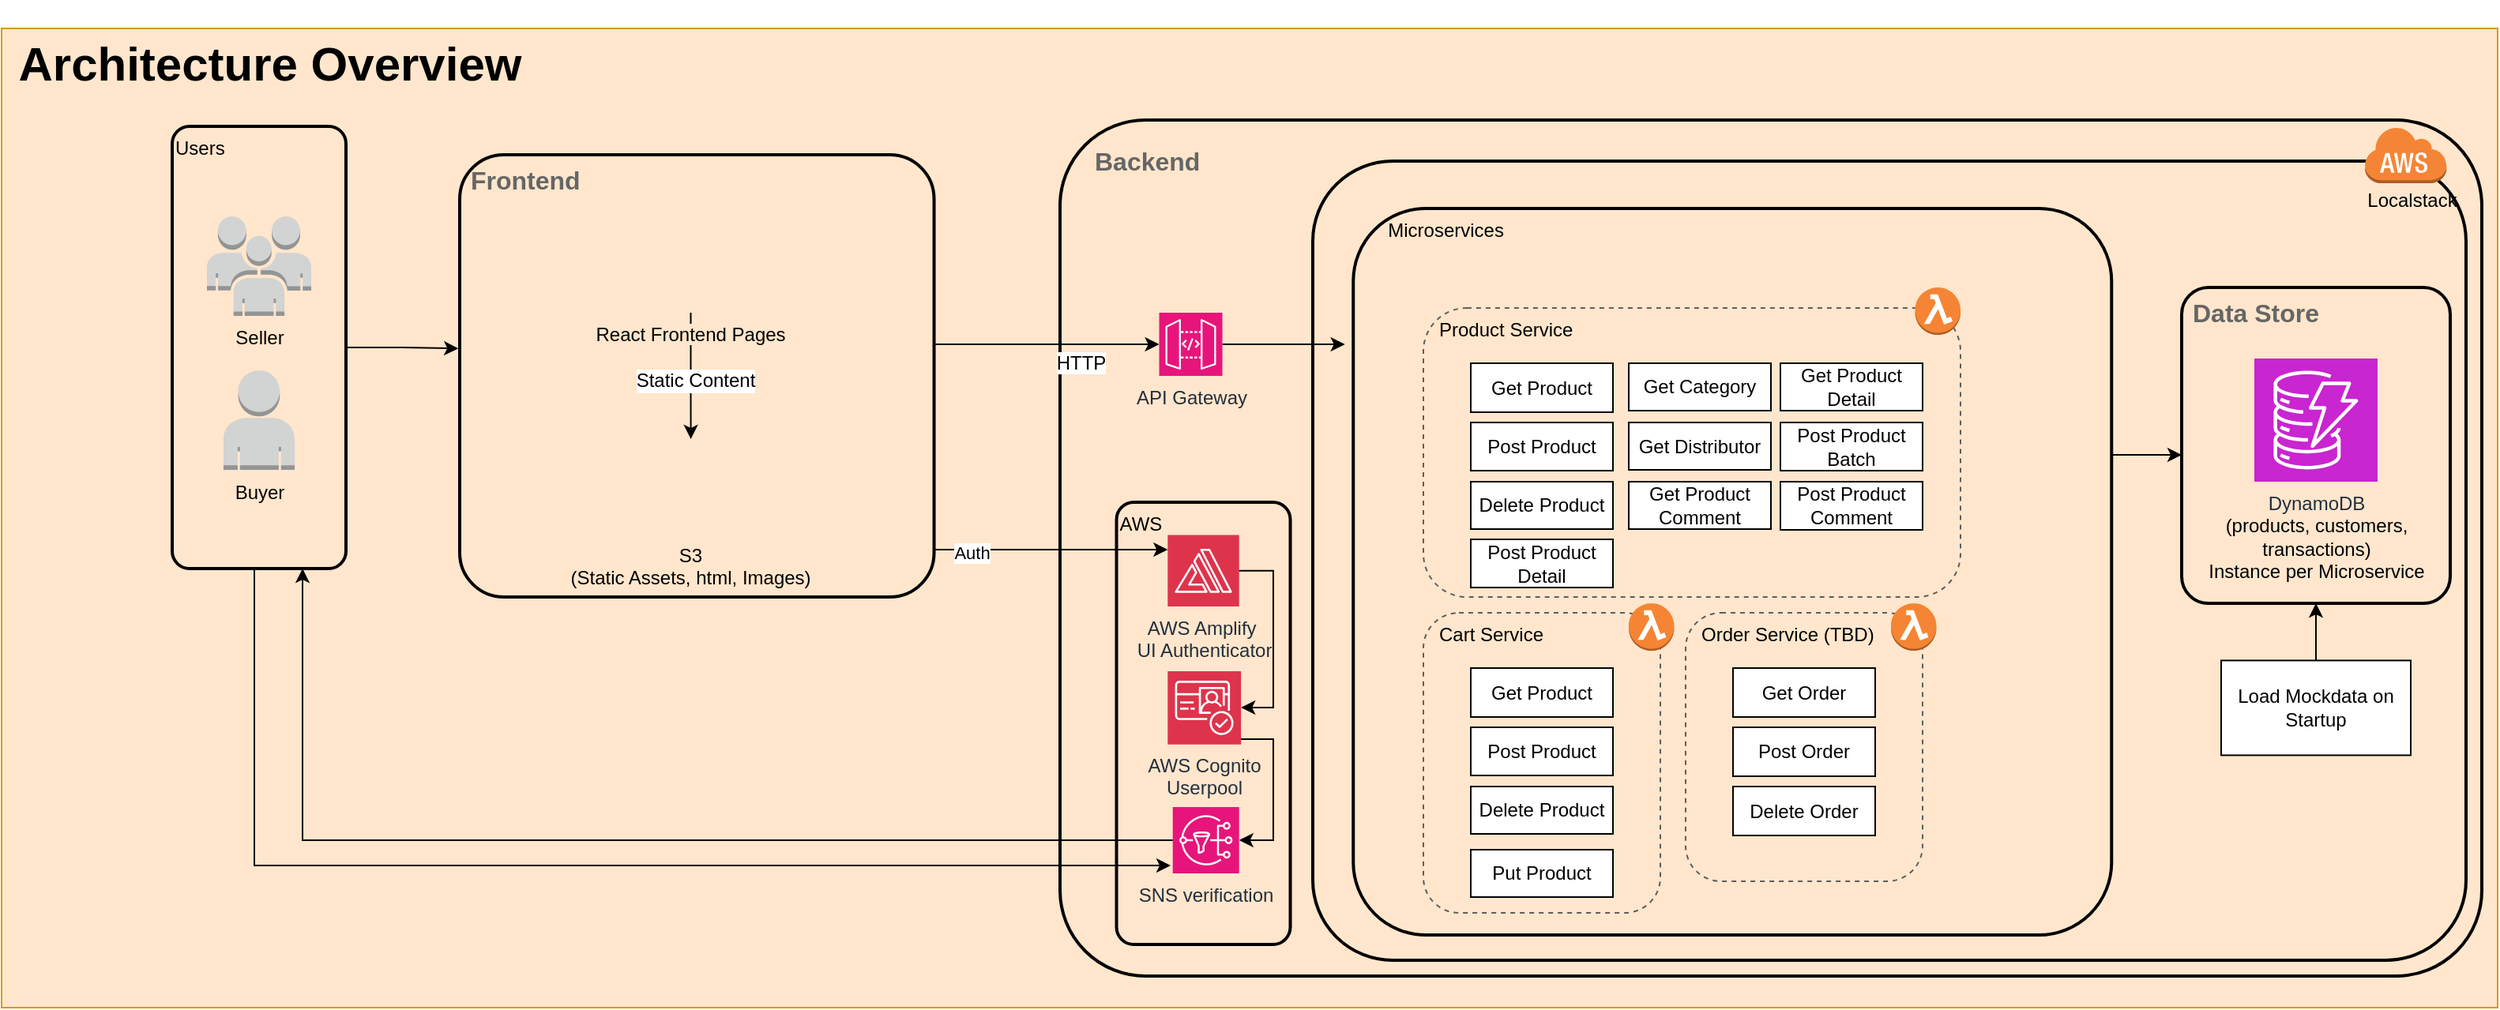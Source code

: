 <mxfile version="24.2.0" type="github" pages="3">
  <diagram name="Architecture Overview" id="H0WjSN8u0w2IexakOVe9">
    <mxGraphModel dx="1733" dy="949" grid="1" gridSize="10" guides="1" tooltips="1" connect="1" arrows="1" fold="1" page="1" pageScale="1" pageWidth="827" pageHeight="1169" math="0" shadow="0">
      <root>
        <mxCell id="0" />
        <mxCell id="1" parent="0" />
        <mxCell id="PIIRv9eCLGQA87d_PgNQ-48" value="" style="rounded=0;whiteSpace=wrap;html=1;align=left;verticalAlign=middle;fontFamily=Helvetica;fontSize=12;fillColor=#ffe6cc;strokeColor=#d79b00;labelBackgroundColor=#ffe6cc;movable=1;resizable=1;rotatable=1;deletable=1;editable=1;locked=0;connectable=1;" parent="1" vertex="1">
          <mxGeometry x="10" y="300" width="1580" height="620" as="geometry" />
        </mxCell>
        <mxCell id="CP4FYi2aOfL6vlJ2FLCF-29" value="Backend" style="rounded=1;arcSize=10;dashed=0;fillColor=none;gradientColor=none;strokeWidth=2;align=left;verticalAlign=top;fontFamily=Helvetica;fontSize=16;fontColor=#666666;fontStyle=1;spacingLeft=20;spacingTop=10;" parent="1" vertex="1">
          <mxGeometry x="680" y="358" width="900" height="542" as="geometry" />
        </mxCell>
        <mxCell id="z9MHHe7EICh6K6NeDYxP-3" value="AWS" style="rounded=1;arcSize=10;dashed=0;fillColor=none;gradientColor=none;strokeWidth=2;align=left;verticalAlign=top;fontFamily=Helvetica;fontSize=12;fontColor=default;" parent="1" vertex="1">
          <mxGeometry x="715.76" y="600" width="110" height="280" as="geometry" />
        </mxCell>
        <mxCell id="z9MHHe7EICh6K6NeDYxP-1" value="" style="rounded=1;arcSize=10;dashed=0;fillColor=none;gradientColor=none;strokeWidth=2;align=left;verticalAlign=top;fontFamily=Helvetica;fontSize=12;fontColor=default;" parent="1" vertex="1">
          <mxGeometry x="840" y="384" width="730" height="506" as="geometry" />
        </mxCell>
        <mxCell id="CP4FYi2aOfL6vlJ2FLCF-31" value="Microservices" style="rounded=1;arcSize=10;dashed=0;fillColor=none;gradientColor=none;strokeWidth=2;align=left;verticalAlign=top;fontFamily=Helvetica;fontSize=12;fontColor=default;spacingLeft=20;" parent="1" vertex="1">
          <mxGeometry x="865.63" y="414" width="480" height="460" as="geometry" />
        </mxCell>
        <mxCell id="z9MHHe7EICh6K6NeDYxP-4" style="edgeStyle=orthogonalEdgeStyle;rounded=0;orthogonalLoop=1;jettySize=auto;html=1;exitX=1;exitY=0.75;exitDx=0;exitDy=0;" parent="1" source="CP4FYi2aOfL6vlJ2FLCF-43" target="CP4FYi2aOfL6vlJ2FLCF-96" edge="1">
          <mxGeometry relative="1" as="geometry">
            <Array as="points">
              <mxPoint x="600" y="630" />
            </Array>
            <mxPoint x="738" y="628" as="targetPoint" />
          </mxGeometry>
        </mxCell>
        <mxCell id="z9MHHe7EICh6K6NeDYxP-6" value="Auth" style="edgeLabel;html=1;align=center;verticalAlign=middle;resizable=0;points=[];" parent="z9MHHe7EICh6K6NeDYxP-4" vertex="1" connectable="0">
          <mxGeometry x="-0.326" y="-2" relative="1" as="geometry">
            <mxPoint as="offset" />
          </mxGeometry>
        </mxCell>
        <mxCell id="CP4FYi2aOfL6vlJ2FLCF-43" value="Frontend" style="rounded=1;arcSize=10;dashed=0;fillColor=none;gradientColor=none;strokeWidth=2;align=left;verticalAlign=top;fontFamily=Helvetica;fontSize=16;fontColor=#666666;fontStyle=1;labelBackgroundColor=none;labelBorderColor=none;spacingLeft=5;" parent="1" vertex="1">
          <mxGeometry x="300" y="380" width="300.27" height="280" as="geometry" />
        </mxCell>
        <mxCell id="CP4FYi2aOfL6vlJ2FLCF-90" value="Data Store" style="rounded=1;arcSize=10;dashed=0;fillColor=none;gradientColor=none;strokeWidth=2;align=left;verticalAlign=top;fontFamily=Helvetica;fontSize=16;fontColor=#666666;fontStyle=1;labelBackgroundColor=none;labelBorderColor=none;spacingLeft=5;" parent="1" vertex="1">
          <mxGeometry x="1390" y="464" width="170" height="200" as="geometry" />
        </mxCell>
        <mxCell id="PIIRv9eCLGQA87d_PgNQ-9" style="edgeStyle=orthogonalEdgeStyle;rounded=0;orthogonalLoop=1;jettySize=auto;html=1;fontFamily=Helvetica;fontSize=12;fontColor=default;" parent="1" source="CP4FYi2aOfL6vlJ2FLCF-31" target="CP4FYi2aOfL6vlJ2FLCF-90" edge="1">
          <mxGeometry relative="1" as="geometry">
            <Array as="points">
              <mxPoint x="1370" y="570" />
              <mxPoint x="1370" y="570" />
            </Array>
          </mxGeometry>
        </mxCell>
        <mxCell id="CP4FYi2aOfL6vlJ2FLCF-41" style="edgeStyle=orthogonalEdgeStyle;rounded=0;orthogonalLoop=1;jettySize=auto;html=1;fontFamily=Helvetica;fontSize=12;fontColor=default;" parent="1" source="CP4FYi2aOfL6vlJ2FLCF-16" target="CP4FYi2aOfL6vlJ2FLCF-17" edge="1">
          <mxGeometry relative="1" as="geometry" />
        </mxCell>
        <mxCell id="CP4FYi2aOfL6vlJ2FLCF-42" value="Static Content" style="edgeLabel;html=1;align=center;verticalAlign=middle;resizable=0;points=[];fontFamily=Helvetica;fontSize=12;fontColor=default;fillColor=none;gradientColor=none;" parent="CP4FYi2aOfL6vlJ2FLCF-41" vertex="1" connectable="0">
          <mxGeometry x="0.071" y="2" relative="1" as="geometry">
            <mxPoint as="offset" />
          </mxGeometry>
        </mxCell>
        <mxCell id="CP4FYi2aOfL6vlJ2FLCF-16" value="React Frontend Pages" style="shape=image;verticalLabelPosition=bottom;labelBackgroundColor=#ffe6cc;verticalAlign=top;aspect=fixed;imageAspect=0;image=https://upload.wikimedia.org/wikipedia/commons/thumb/a/a7/React-icon.svg/2300px-React-icon.svg.png;" parent="1" vertex="1">
          <mxGeometry x="406" y="410" width="80.54" height="70" as="geometry" />
        </mxCell>
        <mxCell id="CP4FYi2aOfL6vlJ2FLCF-17" value="S3&#xa;(Static Assets, html, Images)" style="shape=image;verticalLabelPosition=bottom;labelBackgroundColor=#ffe6cc;verticalAlign=top;aspect=fixed;imageAspect=0;image=https://cdn.worldvectorlogo.com/logos/amazon-s3-simple-storage-service.svg;" parent="1" vertex="1">
          <mxGeometry x="416.27" y="560" width="60" height="60" as="geometry" />
        </mxCell>
        <mxCell id="CP4FYi2aOfL6vlJ2FLCF-27" value="Buyer" style="outlineConnect=0;dashed=0;verticalLabelPosition=bottom;verticalAlign=top;align=center;html=1;shape=mxgraph.aws3.user;fillColor=#D2D3D3;gradientColor=none;fontFamily=Helvetica;fontSize=12;fontColor=default;" parent="1" vertex="1">
          <mxGeometry x="150.5" y="516.5" width="45" height="63" as="geometry" />
        </mxCell>
        <mxCell id="CP4FYi2aOfL6vlJ2FLCF-28" value="Seller" style="outlineConnect=0;dashed=0;verticalLabelPosition=bottom;verticalAlign=top;align=center;html=1;shape=mxgraph.aws3.users;fillColor=#D2D3D3;gradientColor=none;fontFamily=Helvetica;fontSize=12;fontColor=default;" parent="1" vertex="1">
          <mxGeometry x="140" y="419" width="66" height="63" as="geometry" />
        </mxCell>
        <mxCell id="CP4FYi2aOfL6vlJ2FLCF-34" value="&lt;div&gt;SNS verification&lt;/div&gt;" style="sketch=0;points=[[0,0,0],[0.25,0,0],[0.5,0,0],[0.75,0,0],[1,0,0],[0,1,0],[0.25,1,0],[0.5,1,0],[0.75,1,0],[1,1,0],[0,0.25,0],[0,0.5,0],[0,0.75,0],[1,0.25,0],[1,0.5,0],[1,0.75,0]];outlineConnect=0;fontColor=#232F3E;fillColor=#E7157B;strokeColor=#ffffff;dashed=0;verticalLabelPosition=bottom;verticalAlign=top;align=center;html=1;fontSize=12;fontStyle=0;aspect=fixed;shape=mxgraph.aws4.resourceIcon;resIcon=mxgraph.aws4.sns;fontFamily=Helvetica;" parent="1" vertex="1">
          <mxGeometry x="751.36" y="793" width="42" height="42" as="geometry" />
        </mxCell>
        <mxCell id="CP4FYi2aOfL6vlJ2FLCF-49" style="edgeStyle=orthogonalEdgeStyle;rounded=0;orthogonalLoop=1;jettySize=auto;html=1;fontFamily=Helvetica;fontSize=12;fontColor=default;entryX=0;entryY=0.5;entryDx=0;entryDy=0;entryPerimeter=0;" parent="1" source="CP4FYi2aOfL6vlJ2FLCF-43" target="CP4FYi2aOfL6vlJ2FLCF-92" edge="1">
          <mxGeometry relative="1" as="geometry">
            <mxPoint x="567.38" y="565" as="targetPoint" />
            <Array as="points">
              <mxPoint x="743" y="500" />
            </Array>
          </mxGeometry>
        </mxCell>
        <mxCell id="CP4FYi2aOfL6vlJ2FLCF-50" value="HTTP" style="edgeLabel;html=1;align=center;verticalAlign=top;resizable=0;points=[];fontFamily=Helvetica;fontSize=12;fontColor=default;fillColor=none;gradientColor=none;" parent="CP4FYi2aOfL6vlJ2FLCF-49" vertex="1" connectable="0">
          <mxGeometry x="0.293" y="2" relative="1" as="geometry">
            <mxPoint as="offset" />
          </mxGeometry>
        </mxCell>
        <mxCell id="CP4FYi2aOfL6vlJ2FLCF-61" style="edgeStyle=orthogonalEdgeStyle;rounded=0;orthogonalLoop=1;jettySize=auto;html=1;fontFamily=Helvetica;fontSize=12;fontColor=default;entryX=-0.011;entryY=0.187;entryDx=0;entryDy=0;entryPerimeter=0;" parent="1" source="CP4FYi2aOfL6vlJ2FLCF-92" target="CP4FYi2aOfL6vlJ2FLCF-31" edge="1">
          <mxGeometry relative="1" as="geometry">
            <mxPoint x="855.63" y="559" as="sourcePoint" />
            <mxPoint x="865.63" y="559" as="targetPoint" />
          </mxGeometry>
        </mxCell>
        <mxCell id="CP4FYi2aOfL6vlJ2FLCF-92" value="API Gateway" style="sketch=0;points=[[0,0,0],[0.25,0,0],[0.5,0,0],[0.75,0,0],[1,0,0],[0,1,0],[0.25,1,0],[0.5,1,0],[0.75,1,0],[1,1,0],[0,0.25,0],[0,0.5,0],[0,0.75,0],[1,0.25,0],[1,0.5,0],[1,0.75,0]];outlineConnect=0;fontColor=#232F3E;fillColor=#E7157B;strokeColor=#ffffff;dashed=0;verticalLabelPosition=bottom;verticalAlign=top;align=center;html=1;fontSize=12;fontStyle=0;aspect=fixed;shape=mxgraph.aws4.resourceIcon;resIcon=mxgraph.aws4.api_gateway;fontFamily=Helvetica;" parent="1" vertex="1">
          <mxGeometry x="742.76" y="480" width="40" height="40" as="geometry" />
        </mxCell>
        <mxCell id="PIIRv9eCLGQA87d_PgNQ-15" value="DynamoDB&lt;br style=&quot;border-color: var(--border-color); color: rgb(0, 0, 0);&quot;&gt;&lt;span style=&quot;color: rgb(0, 0, 0);&quot;&gt;(products, customers,&lt;/span&gt;&lt;br style=&quot;border-color: var(--border-color); color: rgb(0, 0, 0);&quot;&gt;&lt;span style=&quot;color: rgb(0, 0, 0);&quot;&gt;transactions)&lt;/span&gt;&lt;div&gt;&lt;span style=&quot;color: rgb(0, 0, 0);&quot;&gt;Instance per Microservice&lt;/span&gt;&lt;/div&gt;" style="sketch=0;points=[[0,0,0],[0.25,0,0],[0.5,0,0],[0.75,0,0],[1,0,0],[0,1,0],[0.25,1,0],[0.5,1,0],[0.75,1,0],[1,1,0],[0,0.25,0],[0,0.5,0],[0,0.75,0],[1,0.25,0],[1,0.5,0],[1,0.75,0]];outlineConnect=0;fontColor=#232F3E;fillColor=#C925D1;strokeColor=#ffffff;dashed=0;verticalLabelPosition=bottom;verticalAlign=top;align=center;html=1;fontSize=12;fontStyle=0;aspect=fixed;shape=mxgraph.aws4.resourceIcon;resIcon=mxgraph.aws4.dynamodb;fontFamily=Helvetica;" parent="1" vertex="1">
          <mxGeometry x="1436" y="509" width="78" height="78" as="geometry" />
        </mxCell>
        <mxCell id="PIIRv9eCLGQA87d_PgNQ-49" value="&lt;font size=&quot;1&quot; style=&quot;&quot;&gt;&lt;b style=&quot;font-size: 30px;&quot;&gt;Architecture Overview&lt;/b&gt;&lt;/font&gt;" style="text;html=1;align=center;verticalAlign=middle;whiteSpace=wrap;rounded=0;fontFamily=Helvetica;fontSize=12;fontColor=default;" parent="1" vertex="1">
          <mxGeometry x="10" y="282" width="340" height="80" as="geometry" />
        </mxCell>
        <mxCell id="36xQVcrOsJEa792103js-2" style="edgeStyle=orthogonalEdgeStyle;rounded=0;orthogonalLoop=1;jettySize=auto;html=1;entryX=-0.003;entryY=0.438;entryDx=0;entryDy=0;entryPerimeter=0;exitX=1;exitY=0.5;exitDx=0;exitDy=0;" parent="1" source="iM47y16x09_4lo22RBM1-7" target="CP4FYi2aOfL6vlJ2FLCF-43" edge="1">
          <mxGeometry relative="1" as="geometry" />
        </mxCell>
        <mxCell id="GQJE-OWLtPPY22i62exL-8" value="" style="group" parent="1" vertex="1" connectable="0">
          <mxGeometry x="1505.63" y="362" width="60" height="62" as="geometry" />
        </mxCell>
        <mxCell id="CP4FYi2aOfL6vlJ2FLCF-32" value="" style="dashed=0;html=1;shape=mxgraph.aws3.cloud;fillColor=#F58536;gradientColor=none;dashed=0;align=left;verticalAlign=middle;fontFamily=Helvetica;fontSize=12;fontColor=default;" parent="GQJE-OWLtPPY22i62exL-8" vertex="1">
          <mxGeometry width="52" height="36" as="geometry" />
        </mxCell>
        <mxCell id="CP4FYi2aOfL6vlJ2FLCF-86" value="Localstack" style="text;html=1;align=center;verticalAlign=middle;whiteSpace=wrap;rounded=0;fontFamily=Helvetica;fontSize=12;fontColor=default;" parent="GQJE-OWLtPPY22i62exL-8" vertex="1">
          <mxGeometry y="32" width="60" height="30" as="geometry" />
        </mxCell>
        <mxCell id="CP4FYi2aOfL6vlJ2FLCF-96" value="AWS Amplify&amp;nbsp;&lt;div&gt;UI Authenticator&lt;/div&gt;" style="sketch=0;points=[[0,0,0],[0.25,0,0],[0.5,0,0],[0.75,0,0],[1,0,0],[0,1,0],[0.25,1,0],[0.5,1,0],[0.75,1,0],[1,1,0],[0,0.25,0],[0,0.5,0],[0,0.75,0],[1,0.25,0],[1,0.5,0],[1,0.75,0]];outlineConnect=0;fontColor=#232F3E;fillColor=#DD344C;strokeColor=#ffffff;dashed=0;verticalLabelPosition=bottom;verticalAlign=top;align=center;html=1;fontSize=12;fontStyle=0;aspect=fixed;shape=mxgraph.aws4.resourceIcon;resIcon=mxgraph.aws4.amplify;fontFamily=Helvetica;" parent="1" vertex="1">
          <mxGeometry x="748.16" y="620.8" width="45.2" height="45.2" as="geometry" />
        </mxCell>
        <mxCell id="CP4FYi2aOfL6vlJ2FLCF-94" value="AWS Cognito&lt;div&gt;Userpool&lt;/div&gt;" style="sketch=0;points=[[0,0,0],[0.25,0,0],[0.5,0,0],[0.75,0,0],[1,0,0],[0,1,0],[0.25,1,0],[0.5,1,0],[0.75,1,0],[1,1,0],[0,0.25,0],[0,0.5,0],[0,0.75,0],[1,0.25,0],[1,0.5,0],[1,0.75,0]];outlineConnect=0;fontColor=#232F3E;fillColor=#DD344C;strokeColor=#ffffff;dashed=0;verticalLabelPosition=bottom;verticalAlign=top;align=center;html=1;fontSize=12;fontStyle=0;aspect=fixed;shape=mxgraph.aws4.resourceIcon;resIcon=mxgraph.aws4.cognito;fontFamily=Helvetica;" parent="1" vertex="1">
          <mxGeometry x="748.16" y="707" width="46.4" height="46.4" as="geometry" />
        </mxCell>
        <mxCell id="z9MHHe7EICh6K6NeDYxP-7" style="edgeStyle=orthogonalEdgeStyle;rounded=0;orthogonalLoop=1;jettySize=auto;html=1;entryX=1;entryY=0.5;entryDx=0;entryDy=0;entryPerimeter=0;exitX=1;exitY=0.5;exitDx=0;exitDy=0;exitPerimeter=0;" parent="1" source="CP4FYi2aOfL6vlJ2FLCF-96" target="CP4FYi2aOfL6vlJ2FLCF-94" edge="1">
          <mxGeometry relative="1" as="geometry">
            <Array as="points">
              <mxPoint x="815" y="643" />
              <mxPoint x="815" y="730" />
              <mxPoint x="795" y="730" />
            </Array>
          </mxGeometry>
        </mxCell>
        <mxCell id="iM47y16x09_4lo22RBM1-4" style="edgeStyle=orthogonalEdgeStyle;rounded=0;orthogonalLoop=1;jettySize=auto;html=1;entryX=1;entryY=0.5;entryDx=0;entryDy=0;entryPerimeter=0;" edge="1" parent="1" source="CP4FYi2aOfL6vlJ2FLCF-94" target="CP4FYi2aOfL6vlJ2FLCF-34">
          <mxGeometry relative="1" as="geometry">
            <Array as="points">
              <mxPoint x="815" y="750" />
              <mxPoint x="815" y="814" />
            </Array>
          </mxGeometry>
        </mxCell>
        <mxCell id="iM47y16x09_4lo22RBM1-5" style="edgeStyle=orthogonalEdgeStyle;rounded=0;orthogonalLoop=1;jettySize=auto;html=1;entryX=0.75;entryY=1;entryDx=0;entryDy=0;" edge="1" parent="1" source="CP4FYi2aOfL6vlJ2FLCF-34" target="iM47y16x09_4lo22RBM1-7">
          <mxGeometry relative="1" as="geometry">
            <mxPoint x="240" y="560" as="targetPoint" />
            <Array as="points">
              <mxPoint x="201" y="814" />
            </Array>
          </mxGeometry>
        </mxCell>
        <mxCell id="iM47y16x09_4lo22RBM1-6" style="edgeStyle=orthogonalEdgeStyle;rounded=0;orthogonalLoop=1;jettySize=auto;html=1;exitX=0.5;exitY=1;exitDx=0;exitDy=0;" edge="1" parent="1" source="iM47y16x09_4lo22RBM1-7">
          <mxGeometry relative="1" as="geometry">
            <mxPoint x="750" y="830" as="targetPoint" />
            <Array as="points">
              <mxPoint x="170" y="642" />
              <mxPoint x="170" y="830" />
            </Array>
          </mxGeometry>
        </mxCell>
        <mxCell id="iM47y16x09_4lo22RBM1-7" value="Users" style="rounded=1;arcSize=10;dashed=0;fillColor=none;gradientColor=none;strokeWidth=2;align=left;verticalAlign=top;fontFamily=Helvetica;fontSize=12;fontColor=default;" vertex="1" parent="1">
          <mxGeometry x="118" y="362" width="110" height="280" as="geometry" />
        </mxCell>
        <mxCell id="VhN34SZRZwhra8gQvhZY-6" style="edgeStyle=orthogonalEdgeStyle;rounded=0;orthogonalLoop=1;jettySize=auto;html=1;entryX=0.5;entryY=1;entryDx=0;entryDy=0;" edge="1" parent="1" source="VhN34SZRZwhra8gQvhZY-5" target="CP4FYi2aOfL6vlJ2FLCF-90">
          <mxGeometry relative="1" as="geometry" />
        </mxCell>
        <mxCell id="VhN34SZRZwhra8gQvhZY-5" value="Load Mockdata on Startup" style="rounded=0;whiteSpace=wrap;html=1;" vertex="1" parent="1">
          <mxGeometry x="1415" y="700.2" width="120" height="60" as="geometry" />
        </mxCell>
        <mxCell id="VhN34SZRZwhra8gQvhZY-8" value="&lt;span style=&quot;text-wrap: nowrap;&quot;&gt;Product Service&lt;/span&gt;" style="rounded=1;whiteSpace=wrap;html=1;align=left;verticalAlign=top;fontFamily=Helvetica;fontSize=12;fontColor=default;fillColor=none;gradientColor=none;dashed=1;strokeColor=#5e5e5e;spacingLeft=8;" vertex="1" parent="1">
          <mxGeometry x="910" y="477" width="340" height="183" as="geometry" />
        </mxCell>
        <mxCell id="VhN34SZRZwhra8gQvhZY-3" value="" style="outlineConnect=0;dashed=0;verticalLabelPosition=middle;verticalAlign=middle;align=left;html=1;shape=mxgraph.aws3.lambda_function;fillColor=#F58534;gradientColor=none;fontFamily=Helvetica;fontSize=12;fontColor=default;aspect=fixed;labelPosition=right;" vertex="1" parent="1">
          <mxGeometry x="1221.25" y="464" width="28.75" height="30" as="geometry" />
        </mxCell>
        <mxCell id="MkC6V0lKTlH8oQcmFAt--2" value="Get Product" style="rounded=0;whiteSpace=wrap;html=1;" vertex="1" parent="1">
          <mxGeometry x="940" y="512" width="90" height="31" as="geometry" />
        </mxCell>
        <mxCell id="MkC6V0lKTlH8oQcmFAt--3" value="Post Product" style="rounded=0;whiteSpace=wrap;html=1;" vertex="1" parent="1">
          <mxGeometry x="940" y="549.5" width="90" height="30.5" as="geometry" />
        </mxCell>
        <mxCell id="MkC6V0lKTlH8oQcmFAt--4" value="Delete Product" style="rounded=0;whiteSpace=wrap;html=1;" vertex="1" parent="1">
          <mxGeometry x="940" y="587" width="90" height="30" as="geometry" />
        </mxCell>
        <mxCell id="MkC6V0lKTlH8oQcmFAt--5" value="Get Category" style="rounded=0;whiteSpace=wrap;html=1;" vertex="1" parent="1">
          <mxGeometry x="1040" y="512" width="90" height="30" as="geometry" />
        </mxCell>
        <mxCell id="MkC6V0lKTlH8oQcmFAt--6" value="Get Distributor" style="rounded=0;whiteSpace=wrap;html=1;" vertex="1" parent="1">
          <mxGeometry x="1040" y="549.5" width="90" height="30" as="geometry" />
        </mxCell>
        <mxCell id="MkC6V0lKTlH8oQcmFAt--7" value="Get Product Comment" style="rounded=0;whiteSpace=wrap;html=1;fontSize=12;" vertex="1" parent="1">
          <mxGeometry x="1040" y="587" width="90" height="30" as="geometry" />
        </mxCell>
        <mxCell id="MkC6V0lKTlH8oQcmFAt--9" value="Get Product Detail" style="rounded=0;whiteSpace=wrap;html=1;fontSize=12;" vertex="1" parent="1">
          <mxGeometry x="1136" y="512" width="90" height="30" as="geometry" />
        </mxCell>
        <mxCell id="MkC6V0lKTlH8oQcmFAt--10" value="Post Product&lt;div&gt;Batch&lt;/div&gt;" style="rounded=0;whiteSpace=wrap;html=1;" vertex="1" parent="1">
          <mxGeometry x="1136" y="549.5" width="90" height="30.5" as="geometry" />
        </mxCell>
        <mxCell id="MkC6V0lKTlH8oQcmFAt--11" value="Post Product Comment" style="rounded=0;whiteSpace=wrap;html=1;" vertex="1" parent="1">
          <mxGeometry x="1136" y="587" width="90" height="30.5" as="geometry" />
        </mxCell>
        <mxCell id="MkC6V0lKTlH8oQcmFAt--12" value="Post Product Detail" style="rounded=0;whiteSpace=wrap;html=1;" vertex="1" parent="1">
          <mxGeometry x="940" y="623.5" width="90" height="30.5" as="geometry" />
        </mxCell>
        <mxCell id="MkC6V0lKTlH8oQcmFAt--13" value="&lt;span style=&quot;text-wrap: nowrap;&quot;&gt;Cart Service&lt;/span&gt;" style="rounded=1;whiteSpace=wrap;html=1;align=left;verticalAlign=top;fontFamily=Helvetica;fontSize=12;fontColor=default;fillColor=none;gradientColor=none;dashed=1;strokeColor=#5e5e5e;spacingLeft=8;" vertex="1" parent="1">
          <mxGeometry x="910" y="670" width="150" height="190" as="geometry" />
        </mxCell>
        <mxCell id="MkC6V0lKTlH8oQcmFAt--14" value="Get Product" style="rounded=0;whiteSpace=wrap;html=1;" vertex="1" parent="1">
          <mxGeometry x="940" y="705" width="90" height="31" as="geometry" />
        </mxCell>
        <mxCell id="MkC6V0lKTlH8oQcmFAt--15" value="Post Product" style="rounded=0;whiteSpace=wrap;html=1;" vertex="1" parent="1">
          <mxGeometry x="940" y="742.5" width="90" height="30.5" as="geometry" />
        </mxCell>
        <mxCell id="MkC6V0lKTlH8oQcmFAt--16" value="Delete Product" style="rounded=0;whiteSpace=wrap;html=1;" vertex="1" parent="1">
          <mxGeometry x="940" y="780" width="90" height="30" as="geometry" />
        </mxCell>
        <mxCell id="CP4FYi2aOfL6vlJ2FLCF-76" value="" style="outlineConnect=0;dashed=0;verticalLabelPosition=middle;verticalAlign=middle;align=left;html=1;shape=mxgraph.aws3.lambda_function;fillColor=#F58534;gradientColor=none;fontFamily=Helvetica;fontSize=12;fontColor=default;aspect=fixed;labelPosition=right;" parent="1" vertex="1">
          <mxGeometry x="1040" y="664" width="28.75" height="30" as="geometry" />
        </mxCell>
        <mxCell id="MkC6V0lKTlH8oQcmFAt--17" value="Put Product" style="rounded=0;whiteSpace=wrap;html=1;" vertex="1" parent="1">
          <mxGeometry x="940" y="820" width="90" height="30" as="geometry" />
        </mxCell>
        <mxCell id="iBPYp409PYg92SyamlXE-1" value="&lt;span style=&quot;text-wrap: nowrap;&quot;&gt;Order Service (TBD)&lt;/span&gt;" style="rounded=1;whiteSpace=wrap;html=1;align=left;verticalAlign=top;fontFamily=Helvetica;fontSize=12;fontColor=default;fillColor=none;gradientColor=none;dashed=1;strokeColor=#5e5e5e;spacingLeft=8;" vertex="1" parent="1">
          <mxGeometry x="1076" y="670" width="150" height="170" as="geometry" />
        </mxCell>
        <mxCell id="iBPYp409PYg92SyamlXE-2" value="Get Order" style="rounded=0;whiteSpace=wrap;html=1;" vertex="1" parent="1">
          <mxGeometry x="1106" y="705" width="90" height="31" as="geometry" />
        </mxCell>
        <mxCell id="iBPYp409PYg92SyamlXE-4" value="Post&lt;span style=&quot;color: rgba(0, 0, 0, 0); font-family: monospace; font-size: 0px; text-align: start; text-wrap: nowrap;&quot;&gt;%3CmxGraphModel%3E%3Croot%3E%3CmxCell%20id%3D%220%22%2F%3E%3CmxCell%20id%3D%221%22%20parent%3D%220%22%2F%3E%3CmxCell%20id%3D%222%22%20value%3D%22Get%20Order%22%20style%3D%22rounded%3D0%3BwhiteSpace%3Dwrap%3Bhtml%3D1%3B%22%20vertex%3D%221%22%20parent%3D%221%22%3E%3CmxGeometry%20x%3D%221106%22%20y%3D%22705%22%20width%3D%2290%22%20height%3D%2231%22%20as%3D%22geometry%22%2F%3E%3C%2FmxCell%3E%3C%2Froot%3E%3C%2FmxGraphModel%3E&lt;/span&gt;&amp;nbsp;Order" style="rounded=0;whiteSpace=wrap;html=1;" vertex="1" parent="1">
          <mxGeometry x="1106" y="742.5" width="90" height="31" as="geometry" />
        </mxCell>
        <mxCell id="iBPYp409PYg92SyamlXE-6" value="Delete Order" style="rounded=0;whiteSpace=wrap;html=1;" vertex="1" parent="1">
          <mxGeometry x="1106" y="780" width="90" height="31" as="geometry" />
        </mxCell>
        <mxCell id="iBPYp409PYg92SyamlXE-7" value="" style="outlineConnect=0;dashed=0;verticalLabelPosition=middle;verticalAlign=middle;align=left;html=1;shape=mxgraph.aws3.lambda_function;fillColor=#F58534;gradientColor=none;fontFamily=Helvetica;fontSize=12;fontColor=default;aspect=fixed;labelPosition=right;" vertex="1" parent="1">
          <mxGeometry x="1206" y="664" width="28.75" height="30" as="geometry" />
        </mxCell>
      </root>
    </mxGraphModel>
  </diagram>
  <diagram id="9giXu1Tf5nbz0yrTLThF" name="Microservices Backlog">
    <mxGraphModel dx="-748" dy="949" grid="1" gridSize="10" guides="1" tooltips="1" connect="1" arrows="1" fold="1" page="1" pageScale="1" pageWidth="827" pageHeight="1169" math="0" shadow="0">
      <root>
        <mxCell id="0" />
        <mxCell id="1" parent="0" />
        <mxCell id="50fMvPp7s6uxtOwtO2bi-1" value="" style="rounded=0;whiteSpace=wrap;html=1;align=left;verticalAlign=middle;fontFamily=Helvetica;fontSize=12;fillColor=#d5e8d4;strokeColor=#82b366;" parent="1" vertex="1">
          <mxGeometry x="2541" y="70" width="1530" height="900" as="geometry" />
        </mxCell>
        <mxCell id="50fMvPp7s6uxtOwtO2bi-6" value="" style="group" parent="1" vertex="1" connectable="0">
          <mxGeometry x="2590" y="90" width="390" height="190" as="geometry" />
        </mxCell>
        <mxCell id="50fMvPp7s6uxtOwtO2bi-7" value="Product Search" style="rounded=1;whiteSpace=wrap;html=1;align=left;verticalAlign=top;fontFamily=Helvetica;fontSize=12;fontColor=default;fillColor=none;gradientColor=none;dashed=1;strokeColor=#5e5e5e;spacingLeft=8;" parent="50fMvPp7s6uxtOwtO2bi-6" vertex="1">
          <mxGeometry width="390" height="190" as="geometry" />
        </mxCell>
        <mxCell id="50fMvPp7s6uxtOwtO2bi-8" value="API Gateway" style="sketch=0;outlineConnect=0;fontColor=#232F3E;gradientColor=none;fillColor=#E7157B;strokeColor=none;dashed=0;verticalLabelPosition=bottom;verticalAlign=top;align=center;html=1;fontSize=12;fontStyle=0;aspect=fixed;pointerEvents=1;shape=mxgraph.aws4.endpoint;fontFamily=Helvetica;" parent="50fMvPp7s6uxtOwtO2bi-6" vertex="1">
          <mxGeometry x="38.75" y="39.5" width="54" height="54" as="geometry" />
        </mxCell>
        <mxCell id="50fMvPp7s6uxtOwtO2bi-9" value="Lambda Function&lt;br&gt;Logic" style="outlineConnect=0;dashed=0;verticalLabelPosition=bottom;verticalAlign=top;align=center;html=1;shape=mxgraph.aws3.lambda_function;fillColor=#F58534;gradientColor=none;fontFamily=Helvetica;fontSize=12;fontColor=default;" parent="50fMvPp7s6uxtOwtO2bi-6" vertex="1">
          <mxGeometry x="167.25" y="39" width="55.5" height="54" as="geometry" />
        </mxCell>
        <mxCell id="50fMvPp7s6uxtOwtO2bi-10" value="&lt;span style=&quot;color: rgb(51, 51, 51); font-family: AmazonEmber, &amp;quot;Helvetica Neue&amp;quot;, Helvetica, Arial, sans-serif; font-size: 10px; font-style: normal; font-variant-ligatures: normal; font-variant-caps: normal; font-weight: 400; letter-spacing: normal; orphans: 2; text-align: left; text-indent: 0px; text-transform: none; widows: 2; word-spacing: 0px; -webkit-text-stroke-width: 0px; text-decoration-thickness: initial; text-decoration-style: initial; text-decoration-color: initial; float: none; display: inline !important;&quot;&gt;API Gateway: allows users to search without authentication&lt;br style=&quot;font-size: 10px;&quot;&gt;Lambda formats the data&lt;br style=&quot;font-size: 10px;&quot;&gt;ES: stores product data, which is updated whenever product-related data changes&lt;br style=&quot;font-size: 10px;&quot;&gt;&lt;/span&gt;" style="text;whiteSpace=wrap;html=1;fontFamily=Helvetica;fontSize=10;fontColor=default;" parent="50fMvPp7s6uxtOwtO2bi-6" vertex="1">
          <mxGeometry x="18.75" y="130" width="340" height="60" as="geometry" />
        </mxCell>
        <mxCell id="50fMvPp7s6uxtOwtO2bi-11" style="edgeStyle=orthogonalEdgeStyle;rounded=0;orthogonalLoop=1;jettySize=auto;html=1;entryX=0;entryY=0.5;entryDx=0;entryDy=0;entryPerimeter=0;fontFamily=Helvetica;fontSize=12;fontColor=default;" parent="50fMvPp7s6uxtOwtO2bi-6" source="50fMvPp7s6uxtOwtO2bi-8" target="50fMvPp7s6uxtOwtO2bi-9" edge="1">
          <mxGeometry relative="1" as="geometry" />
        </mxCell>
        <mxCell id="50fMvPp7s6uxtOwtO2bi-12" value="Elastic Search Service&lt;br&gt;(ES)" style="outlineConnect=0;dashed=0;verticalLabelPosition=bottom;verticalAlign=top;align=center;html=1;shape=mxgraph.aws3.elasticsearch_service;fillColor=#F58534;gradientColor=none;fontFamily=Helvetica;fontSize=12;fontColor=default;aspect=fixed;" parent="50fMvPp7s6uxtOwtO2bi-6" vertex="1">
          <mxGeometry x="288.75" y="32.25" width="48.13" height="57.75" as="geometry" />
        </mxCell>
        <mxCell id="50fMvPp7s6uxtOwtO2bi-13" style="edgeStyle=orthogonalEdgeStyle;rounded=0;orthogonalLoop=1;jettySize=auto;html=1;fontFamily=Helvetica;fontSize=12;fontColor=default;" parent="50fMvPp7s6uxtOwtO2bi-6" source="50fMvPp7s6uxtOwtO2bi-9" target="50fMvPp7s6uxtOwtO2bi-12" edge="1">
          <mxGeometry relative="1" as="geometry">
            <mxPoint x="298.75" y="66.0" as="targetPoint" />
            <Array as="points">
              <mxPoint x="268.75" y="66" />
              <mxPoint x="268.75" y="66" />
            </Array>
          </mxGeometry>
        </mxCell>
        <mxCell id="50fMvPp7s6uxtOwtO2bi-14" value="Shopping Cart" style="rounded=1;whiteSpace=wrap;html=1;align=left;verticalAlign=top;fontFamily=Helvetica;fontSize=12;fontColor=default;fillColor=none;gradientColor=none;dashed=1;strokeColor=#5e5e5e;spacingLeft=8;" parent="1" vertex="1">
          <mxGeometry x="3098" y="615" width="390" height="130" as="geometry" />
        </mxCell>
        <mxCell id="50fMvPp7s6uxtOwtO2bi-15" value="API Gateway" style="sketch=0;outlineConnect=0;fontColor=#232F3E;gradientColor=none;fillColor=#E7157B;strokeColor=none;dashed=0;verticalLabelPosition=bottom;verticalAlign=top;align=center;html=1;fontSize=12;fontStyle=0;aspect=fixed;pointerEvents=1;shape=mxgraph.aws4.endpoint;fontFamily=Helvetica;" parent="1" vertex="1">
          <mxGeometry x="3126.75" y="647.5" width="54" height="54" as="geometry" />
        </mxCell>
        <mxCell id="50fMvPp7s6uxtOwtO2bi-16" style="edgeStyle=orthogonalEdgeStyle;rounded=0;orthogonalLoop=1;jettySize=auto;html=1;fontFamily=Helvetica;fontSize=12;fontColor=default;" parent="1" source="50fMvPp7s6uxtOwtO2bi-17" target="50fMvPp7s6uxtOwtO2bi-19" edge="1">
          <mxGeometry relative="1" as="geometry" />
        </mxCell>
        <mxCell id="50fMvPp7s6uxtOwtO2bi-17" value="Lambda Function&lt;br&gt;Logic" style="outlineConnect=0;dashed=0;verticalLabelPosition=bottom;verticalAlign=top;align=center;html=1;shape=mxgraph.aws3.lambda_function;fillColor=#F58534;gradientColor=none;fontFamily=Helvetica;fontSize=12;fontColor=default;" parent="1" vertex="1">
          <mxGeometry x="3255.25" y="647" width="55.5" height="54" as="geometry" />
        </mxCell>
        <mxCell id="50fMvPp7s6uxtOwtO2bi-18" style="edgeStyle=orthogonalEdgeStyle;rounded=0;orthogonalLoop=1;jettySize=auto;html=1;entryX=0;entryY=0.5;entryDx=0;entryDy=0;entryPerimeter=0;fontFamily=Helvetica;fontSize=12;fontColor=default;" parent="1" source="50fMvPp7s6uxtOwtO2bi-15" target="50fMvPp7s6uxtOwtO2bi-17" edge="1">
          <mxGeometry relative="1" as="geometry" />
        </mxCell>
        <mxCell id="50fMvPp7s6uxtOwtO2bi-19" value="DynamoDB&lt;br&gt;Data Persistence" style="sketch=0;points=[[0,0,0],[0.25,0,0],[0.5,0,0],[0.75,0,0],[1,0,0],[0,1,0],[0.25,1,0],[0.5,1,0],[0.75,1,0],[1,1,0],[0,0.25,0],[0,0.5,0],[0,0.75,0],[1,0.25,0],[1,0.5,0],[1,0.75,0]];outlineConnect=0;fontColor=#232F3E;fillColor=#C925D1;strokeColor=#ffffff;dashed=0;verticalLabelPosition=bottom;verticalAlign=top;align=center;html=1;fontSize=12;fontStyle=0;aspect=fixed;shape=mxgraph.aws4.resourceIcon;resIcon=mxgraph.aws4.dynamodb;fontFamily=Helvetica;" parent="1" vertex="1">
          <mxGeometry x="3378" y="645.35" width="57" height="57" as="geometry" />
        </mxCell>
        <mxCell id="50fMvPp7s6uxtOwtO2bi-21" value="Order Microservices" style="rounded=1;arcSize=10;dashed=0;fillColor=none;gradientColor=none;strokeWidth=2;align=left;verticalAlign=top;fontFamily=Helvetica;fontSize=16;fontColor=#666666;fontStyle=1;labelBackgroundColor=none;labelBorderColor=none;spacingLeft=16;" parent="1" vertex="1">
          <mxGeometry x="2581" y="490" width="450" height="380" as="geometry" />
        </mxCell>
        <mxCell id="50fMvPp7s6uxtOwtO2bi-22" value="Payments" style="rounded=1;whiteSpace=wrap;html=1;align=left;verticalAlign=top;fontFamily=Helvetica;fontSize=12;fontColor=default;fillColor=none;gradientColor=none;dashed=1;strokeColor=#5e5e5e;spacingLeft=8;" parent="1" vertex="1">
          <mxGeometry x="2601" y="530" width="180" height="130" as="geometry" />
        </mxCell>
        <mxCell id="50fMvPp7s6uxtOwtO2bi-23" value="Orders" style="rounded=1;whiteSpace=wrap;html=1;align=left;verticalAlign=top;fontFamily=Helvetica;fontSize=12;fontColor=default;fillColor=none;gradientColor=none;dashed=1;strokeColor=#5e5e5e;spacingLeft=8;" parent="1" vertex="1">
          <mxGeometry x="2631" y="560" width="180" height="130" as="geometry" />
        </mxCell>
        <mxCell id="50fMvPp7s6uxtOwtO2bi-24" value="Returns" style="rounded=1;whiteSpace=wrap;html=1;align=left;verticalAlign=top;fontFamily=Helvetica;fontSize=12;fontColor=default;fillColor=none;gradientColor=none;dashed=1;strokeColor=#5e5e5e;spacingLeft=8;" parent="1" vertex="1">
          <mxGeometry x="2671" y="590" width="180" height="130" as="geometry" />
        </mxCell>
        <mxCell id="50fMvPp7s6uxtOwtO2bi-27" value="advertising, buying, shipping, payments, tracking purchase status, and invoicing, as well as profile creation and management." style="text;whiteSpace=wrap;html=1;" parent="1" vertex="1">
          <mxGeometry x="3180.75" y="765" width="245" height="50" as="geometry" />
        </mxCell>
        <mxCell id="50fMvPp7s6uxtOwtO2bi-31" value="Invoice" style="rounded=1;whiteSpace=wrap;html=1;align=left;verticalAlign=top;fontFamily=Helvetica;fontSize=12;fontColor=default;fillColor=none;gradientColor=none;dashed=1;strokeColor=#5e5e5e;spacingLeft=8;" parent="1" vertex="1">
          <mxGeometry x="2711" y="623" width="180" height="130" as="geometry" />
        </mxCell>
        <mxCell id="50fMvPp7s6uxtOwtO2bi-34" value="Order Status" style="rounded=1;whiteSpace=wrap;html=1;align=left;verticalAlign=top;fontFamily=Helvetica;fontSize=12;fontColor=default;fillColor=none;gradientColor=none;dashed=1;strokeColor=#5e5e5e;spacingLeft=8;" parent="1" vertex="1">
          <mxGeometry x="2761" y="650" width="180" height="130" as="geometry" />
        </mxCell>
        <mxCell id="50fMvPp7s6uxtOwtO2bi-46" value="Questions:&amp;nbsp;&lt;div style=&quot;font-size: 20px;&quot;&gt;Do we mock 3rd Party services like Payment, PIM, CRM&lt;/div&gt;&lt;div style=&quot;font-size: 20px;&quot;&gt;Do we need a seperate Data Store if we handle everything with&lt;/div&gt;&lt;div style=&quot;font-size: 20px;&quot;&gt;DynamoDB in the Microservices, SQS and Event Bus&lt;/div&gt;&lt;div style=&quot;font-size: 20px;&quot;&gt;&lt;br&gt;&lt;/div&gt;&lt;div style=&quot;font-size: 20px;&quot;&gt;Shop Product usage allowed&lt;/div&gt;" style="text;html=1;align=center;verticalAlign=middle;resizable=0;points=[];autosize=1;strokeColor=none;fillColor=none;fontSize=20;" parent="1" vertex="1">
          <mxGeometry x="2570" y="990" width="580" height="160" as="geometry" />
        </mxCell>
        <mxCell id="ITpf4biujsfm9cVgM0wI-1" value="" style="rounded=1;whiteSpace=wrap;html=1;align=left;verticalAlign=top;fontFamily=Helvetica;fontSize=12;fontColor=default;fillColor=none;gradientColor=none;dashed=1;strokeColor=#5e5e5e;spacingLeft=8;" vertex="1" parent="1">
          <mxGeometry x="3298" y="326" width="430" height="190" as="geometry" />
        </mxCell>
        <mxCell id="ITpf4biujsfm9cVgM0wI-2" value="" style="rounded=1;whiteSpace=wrap;html=1;align=left;verticalAlign=top;fontFamily=Helvetica;fontSize=12;fontColor=default;fillColor=none;gradientColor=none;dashed=1;strokeColor=#5e5e5e;spacingLeft=8;" vertex="1" parent="1">
          <mxGeometry x="3298" y="120" width="400" height="190" as="geometry" />
        </mxCell>
        <mxCell id="ITpf4biujsfm9cVgM0wI-3" value="Shop Profilemgmt" style="outlineConnect=0;dashed=0;verticalLabelPosition=middle;verticalAlign=middle;align=left;html=1;shape=mxgraph.aws3.lambda_function;fillColor=#F58534;gradientColor=none;fontFamily=Helvetica;fontSize=12;fontColor=default;aspect=fixed;labelPosition=right;" vertex="1" parent="1">
          <mxGeometry x="3323.32" y="160" width="28.75" height="30" as="geometry" />
        </mxCell>
        <mxCell id="ITpf4biujsfm9cVgM0wI-4" value="Order Management" style="outlineConnect=0;dashed=0;verticalLabelPosition=middle;verticalAlign=middle;align=left;html=1;shape=mxgraph.aws3.lambda_function;fillColor=#F58534;gradientColor=none;fontFamily=Helvetica;fontSize=12;fontColor=default;aspect=fixed;labelPosition=right;" vertex="1" parent="1">
          <mxGeometry x="3323.32" y="200" width="28.75" height="30" as="geometry" />
        </mxCell>
        <mxCell id="ITpf4biujsfm9cVgM0wI-5" value="Invoice" style="outlineConnect=0;dashed=0;verticalLabelPosition=middle;verticalAlign=middle;align=left;html=1;shape=mxgraph.aws3.lambda_function;fillColor=#F58534;gradientColor=none;fontFamily=Helvetica;fontSize=12;fontColor=default;aspect=fixed;labelPosition=right;" vertex="1" parent="1">
          <mxGeometry x="3473" y="200" width="28.75" height="30" as="geometry" />
        </mxCell>
        <mxCell id="ITpf4biujsfm9cVgM0wI-6" value="Analytics" style="outlineConnect=0;dashed=0;verticalLabelPosition=middle;verticalAlign=middle;align=left;html=1;shape=mxgraph.aws3.lambda_function;fillColor=#F58534;gradientColor=none;fontFamily=Helvetica;fontSize=12;fontColor=default;aspect=fixed;labelPosition=right;" vertex="1" parent="1">
          <mxGeometry x="3473" y="255" width="28.75" height="30" as="geometry" />
        </mxCell>
        <mxCell id="ITpf4biujsfm9cVgM0wI-7" value="Product Management" style="outlineConnect=0;dashed=0;verticalLabelPosition=middle;verticalAlign=middle;align=left;html=1;shape=mxgraph.aws3.lambda_function;fillColor=#F58534;gradientColor=none;fontFamily=Helvetica;fontSize=12;fontColor=default;aspect=fixed;labelPosition=right;" vertex="1" parent="1">
          <mxGeometry x="3471.75" y="160" width="28.75" height="30" as="geometry" />
        </mxCell>
        <mxCell id="ITpf4biujsfm9cVgM0wI-8" value="Blog Posts" style="outlineConnect=0;dashed=0;verticalLabelPosition=middle;verticalAlign=middle;align=left;html=1;shape=mxgraph.aws3.lambda_function;fillColor=#F58534;gradientColor=none;fontFamily=Helvetica;fontSize=12;fontColor=default;aspect=fixed;labelPosition=right;" vertex="1" parent="1">
          <mxGeometry x="3323.32" y="255" width="28.75" height="30" as="geometry" />
        </mxCell>
        <mxCell id="ITpf4biujsfm9cVgM0wI-9" value="Buyer Accountmgmt" style="outlineConnect=0;dashed=0;verticalLabelPosition=middle;verticalAlign=middle;align=left;html=1;shape=mxgraph.aws3.lambda_function;fillColor=#F58534;gradientColor=none;fontFamily=Helvetica;fontSize=12;fontColor=default;aspect=fixed;labelPosition=right;" vertex="1" parent="1">
          <mxGeometry x="3308" y="356" width="28.75" height="30" as="geometry" />
        </mxCell>
        <mxCell id="ITpf4biujsfm9cVgM0wI-10" value="Buy Products" style="outlineConnect=0;dashed=0;verticalLabelPosition=middle;verticalAlign=middle;align=left;html=1;shape=mxgraph.aws3.lambda_function;fillColor=#F58534;gradientColor=none;fontFamily=Helvetica;fontSize=12;fontColor=default;aspect=fixed;labelPosition=right;" vertex="1" parent="1">
          <mxGeometry x="3308" y="396" width="28.75" height="30" as="geometry" />
        </mxCell>
        <mxCell id="ITpf4biujsfm9cVgM0wI-11" value="Product Search" style="outlineConnect=0;dashed=0;verticalLabelPosition=middle;verticalAlign=middle;align=left;html=1;shape=mxgraph.aws3.lambda_function;fillColor=#F58534;gradientColor=none;fontFamily=Helvetica;fontSize=12;fontColor=default;aspect=fixed;labelPosition=right;" vertex="1" parent="1">
          <mxGeometry x="3308" y="436" width="28.75" height="30" as="geometry" />
        </mxCell>
        <mxCell id="ITpf4biujsfm9cVgM0wI-12" value="Place Order" style="outlineConnect=0;dashed=0;verticalLabelPosition=middle;verticalAlign=middle;align=left;html=1;shape=mxgraph.aws3.lambda_function;fillColor=#F58534;gradientColor=none;fontFamily=Helvetica;fontSize=12;fontColor=default;aspect=fixed;labelPosition=right;" vertex="1" parent="1">
          <mxGeometry x="3459.25" y="396" width="28.75" height="30" as="geometry" />
        </mxCell>
        <mxCell id="ITpf4biujsfm9cVgM0wI-13" value="Purchase History" style="outlineConnect=0;dashed=0;verticalLabelPosition=middle;verticalAlign=middle;align=left;html=1;shape=mxgraph.aws3.lambda_function;fillColor=#F58534;gradientColor=none;fontFamily=Helvetica;fontSize=12;fontColor=default;aspect=fixed;labelPosition=right;" vertex="1" parent="1">
          <mxGeometry x="3308" y="476" width="28.75" height="30" as="geometry" />
        </mxCell>
        <mxCell id="ITpf4biujsfm9cVgM0wI-14" value="Post Review" style="outlineConnect=0;dashed=0;verticalLabelPosition=middle;verticalAlign=middle;align=left;html=1;shape=mxgraph.aws3.lambda_function;fillColor=#F58534;gradientColor=none;fontFamily=Helvetica;fontSize=12;fontColor=default;aspect=fixed;labelPosition=right;" vertex="1" parent="1">
          <mxGeometry x="3608.37" y="396" width="28.75" height="30" as="geometry" />
        </mxCell>
        <mxCell id="ITpf4biujsfm9cVgM0wI-15" value="Live Feed" style="outlineConnect=0;dashed=0;verticalLabelPosition=middle;verticalAlign=middle;align=left;html=1;shape=mxgraph.aws3.lambda_function;fillColor=#F58534;gradientColor=none;fontFamily=Helvetica;fontSize=12;fontColor=default;aspect=fixed;labelPosition=right;" vertex="1" parent="1">
          <mxGeometry x="3608.37" y="436" width="28.75" height="30" as="geometry" />
        </mxCell>
        <mxCell id="ITpf4biujsfm9cVgM0wI-16" value="Order Management" style="outlineConnect=0;dashed=0;verticalLabelPosition=middle;verticalAlign=middle;align=left;html=1;shape=mxgraph.aws3.lambda_function;fillColor=#F58534;gradientColor=none;fontFamily=Helvetica;fontSize=12;fontColor=default;aspect=fixed;labelPosition=right;" vertex="1" parent="1">
          <mxGeometry x="3459.25" y="436" width="28.75" height="30" as="geometry" />
        </mxCell>
        <mxCell id="ITpf4biujsfm9cVgM0wI-17" value="Contact Seller" style="outlineConnect=0;dashed=0;verticalLabelPosition=middle;verticalAlign=middle;align=left;html=1;shape=mxgraph.aws3.lambda_function;fillColor=#F58534;gradientColor=none;fontFamily=Helvetica;fontSize=12;fontColor=default;aspect=fixed;labelPosition=right;" vertex="1" parent="1">
          <mxGeometry x="3608.37" y="356" width="28.75" height="30" as="geometry" />
        </mxCell>
        <mxCell id="ITpf4biujsfm9cVgM0wI-18" value="Payment" style="outlineConnect=0;dashed=0;verticalLabelPosition=middle;verticalAlign=middle;align=left;html=1;shape=mxgraph.aws3.lambda_function;fillColor=#F58534;gradientColor=none;fontFamily=Helvetica;fontSize=12;fontColor=default;aspect=fixed;labelPosition=right;" vertex="1" parent="1">
          <mxGeometry x="3459.25" y="476" width="28.75" height="30" as="geometry" />
        </mxCell>
      </root>
    </mxGraphModel>
  </diagram>
  <diagram id="FHB_CfAasrzkycr79rKF" name="Information">
    <mxGraphModel dx="2213" dy="759" grid="1" gridSize="10" guides="1" tooltips="1" connect="1" arrows="1" fold="1" page="1" pageScale="1" pageWidth="827" pageHeight="1169" math="0" shadow="0">
      <root>
        <mxCell id="0" />
        <mxCell id="1" parent="0" />
        <mxCell id="rB1RiB14KSVDcnu5J91H-1" value="&lt;br&gt;RDS&lt;br&gt;DynamoDB&lt;br&gt;Step Functions&lt;br&gt;API Gateway&lt;br&gt;SQS&lt;br&gt;SNS&lt;br&gt;ECS&lt;br&gt;EC2" style="rounded=0;whiteSpace=wrap;html=1;" parent="1" vertex="1">
          <mxGeometry x="-760" y="399.5" width="120" height="180" as="geometry" />
        </mxCell>
        <mxCell id="rB1RiB14KSVDcnu5J91H-2" value="Lambda&#xa;Trigger Functions based on Events" style="swimlane;startSize=40;" parent="1" vertex="1">
          <mxGeometry x="-760" y="145" width="400" height="230" as="geometry" />
        </mxCell>
        <mxCell id="rB1RiB14KSVDcnu5J91H-3" value="File processing: Use Amazon Simple Storage Service (Amazon S3) &#xa;to trigger Lambda data processing in real time after an upload." style="text;align=left;verticalAlign=middle;resizable=1;points=[];autosize=1;strokeColor=none;fillColor=none;html=1;overflow=fill;whiteSpace=wrap;" parent="rB1RiB14KSVDcnu5J91H-2" vertex="1">
          <mxGeometry x="20" y="50" width="380" height="40" as="geometry" />
        </mxCell>
        <mxCell id="rB1RiB14KSVDcnu5J91H-4" value="Stream processing: Use Lambda and Amazon Kinesis to process real-time streaming data for application activity tracking, transaction order processing, clickstream analysis, data cleansing, log filtering, indexing, social media analysis, Internet of Things (IoT) device data telemetry, and metering.&lt;br&gt;&lt;br&gt;Web applications: Combine Lambda with other AWS services to build powerful web applications that automatically scale up and down and run in a highly available configuration across multiple data centers." style="text;align=left;verticalAlign=middle;resizable=1;points=[];autosize=1;strokeColor=none;fillColor=none;html=1;overflow=fill;whiteSpace=wrap;" parent="rB1RiB14KSVDcnu5J91H-2" vertex="1">
          <mxGeometry x="20" y="90" width="370" height="140" as="geometry" />
        </mxCell>
        <mxCell id="rB1RiB14KSVDcnu5J91H-5" value="S3&#xa;Amazon Simple Storage Service" style="swimlane;align=center;verticalAlign=middle;fontFamily=Helvetica;fontSize=12;fontColor=default;fillColor=none;gradientColor=none;startSize=40;" parent="1" vertex="1">
          <mxGeometry x="-340" y="145" width="280" height="210" as="geometry" />
        </mxCell>
        <mxCell id="rB1RiB14KSVDcnu5J91H-6" value="Objektspeicher-Service" style="text;html=1;align=center;verticalAlign=middle;resizable=0;points=[];autosize=1;strokeColor=none;fillColor=none;fontFamily=Helvetica;fontSize=12;fontColor=default;" parent="rB1RiB14KSVDcnu5J91H-5" vertex="1">
          <mxGeometry y="50" width="150" height="30" as="geometry" />
        </mxCell>
        <mxCell id="rB1RiB14KSVDcnu5J91H-7" value="&lt;font style=&quot;font-size: 12px;&quot;&gt;You can use Amazon S3 to host a static website. On a&amp;nbsp;&lt;em style=&quot;color: rgb(22, 25, 31); font-family: &amp;quot;Amazon Ember&amp;quot;, Helvetica, Arial, sans-serif; text-align: start; background-color: rgb(255, 255, 255);&quot;&gt;static&lt;/em&gt;&lt;span style=&quot;color: rgb(22, 25, 31); font-family: &amp;quot;Amazon Ember&amp;quot;, Helvetica, Arial, sans-serif; text-align: start; background-color: rgb(255, 255, 255);&quot;&gt;&amp;nbsp;website, individual webpages include static content. They might also contain client-side scripts.&lt;/span&gt;&lt;/font&gt;" style="text;align=left;verticalAlign=middle;resizable=1;points=[];autosize=1;strokeColor=none;fillColor=none;html=1;overflow=fill;whiteSpace=wrap;" parent="rB1RiB14KSVDcnu5J91H-5" vertex="1">
          <mxGeometry x="10" y="90" width="220" height="60" as="geometry" />
        </mxCell>
      </root>
    </mxGraphModel>
  </diagram>
</mxfile>
